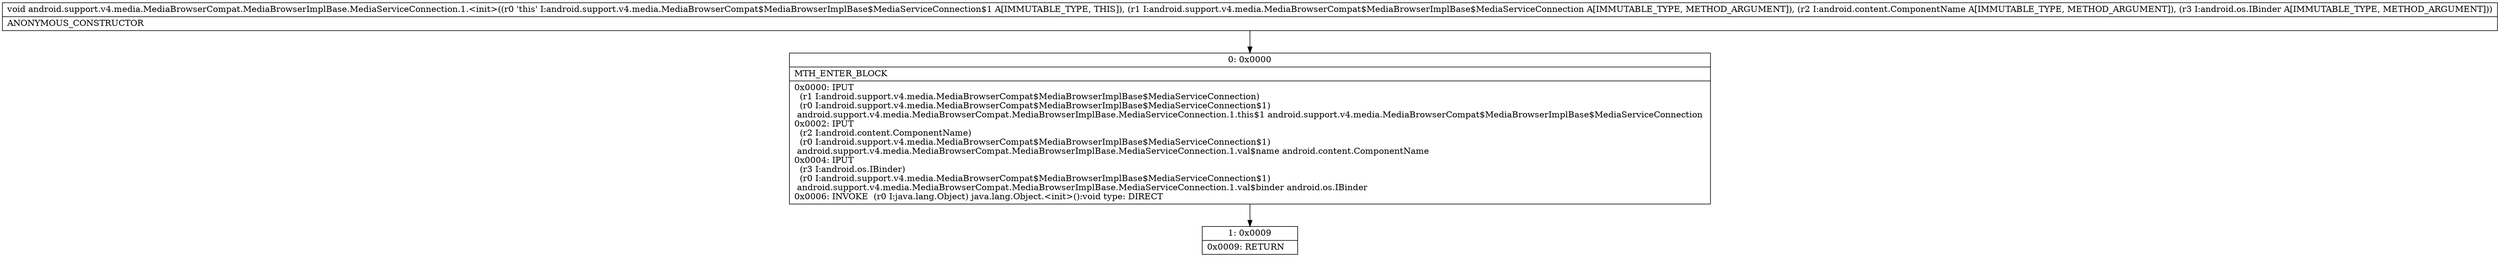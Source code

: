 digraph "CFG forandroid.support.v4.media.MediaBrowserCompat.MediaBrowserImplBase.MediaServiceConnection.1.\<init\>(Landroid\/support\/v4\/media\/MediaBrowserCompat$MediaBrowserImplBase$MediaServiceConnection;Landroid\/content\/ComponentName;Landroid\/os\/IBinder;)V" {
Node_0 [shape=record,label="{0\:\ 0x0000|MTH_ENTER_BLOCK\l|0x0000: IPUT  \l  (r1 I:android.support.v4.media.MediaBrowserCompat$MediaBrowserImplBase$MediaServiceConnection)\l  (r0 I:android.support.v4.media.MediaBrowserCompat$MediaBrowserImplBase$MediaServiceConnection$1)\l android.support.v4.media.MediaBrowserCompat.MediaBrowserImplBase.MediaServiceConnection.1.this$1 android.support.v4.media.MediaBrowserCompat$MediaBrowserImplBase$MediaServiceConnection \l0x0002: IPUT  \l  (r2 I:android.content.ComponentName)\l  (r0 I:android.support.v4.media.MediaBrowserCompat$MediaBrowserImplBase$MediaServiceConnection$1)\l android.support.v4.media.MediaBrowserCompat.MediaBrowserImplBase.MediaServiceConnection.1.val$name android.content.ComponentName \l0x0004: IPUT  \l  (r3 I:android.os.IBinder)\l  (r0 I:android.support.v4.media.MediaBrowserCompat$MediaBrowserImplBase$MediaServiceConnection$1)\l android.support.v4.media.MediaBrowserCompat.MediaBrowserImplBase.MediaServiceConnection.1.val$binder android.os.IBinder \l0x0006: INVOKE  (r0 I:java.lang.Object) java.lang.Object.\<init\>():void type: DIRECT \l}"];
Node_1 [shape=record,label="{1\:\ 0x0009|0x0009: RETURN   \l}"];
MethodNode[shape=record,label="{void android.support.v4.media.MediaBrowserCompat.MediaBrowserImplBase.MediaServiceConnection.1.\<init\>((r0 'this' I:android.support.v4.media.MediaBrowserCompat$MediaBrowserImplBase$MediaServiceConnection$1 A[IMMUTABLE_TYPE, THIS]), (r1 I:android.support.v4.media.MediaBrowserCompat$MediaBrowserImplBase$MediaServiceConnection A[IMMUTABLE_TYPE, METHOD_ARGUMENT]), (r2 I:android.content.ComponentName A[IMMUTABLE_TYPE, METHOD_ARGUMENT]), (r3 I:android.os.IBinder A[IMMUTABLE_TYPE, METHOD_ARGUMENT]))  | ANONYMOUS_CONSTRUCTOR\l}"];
MethodNode -> Node_0;
Node_0 -> Node_1;
}


